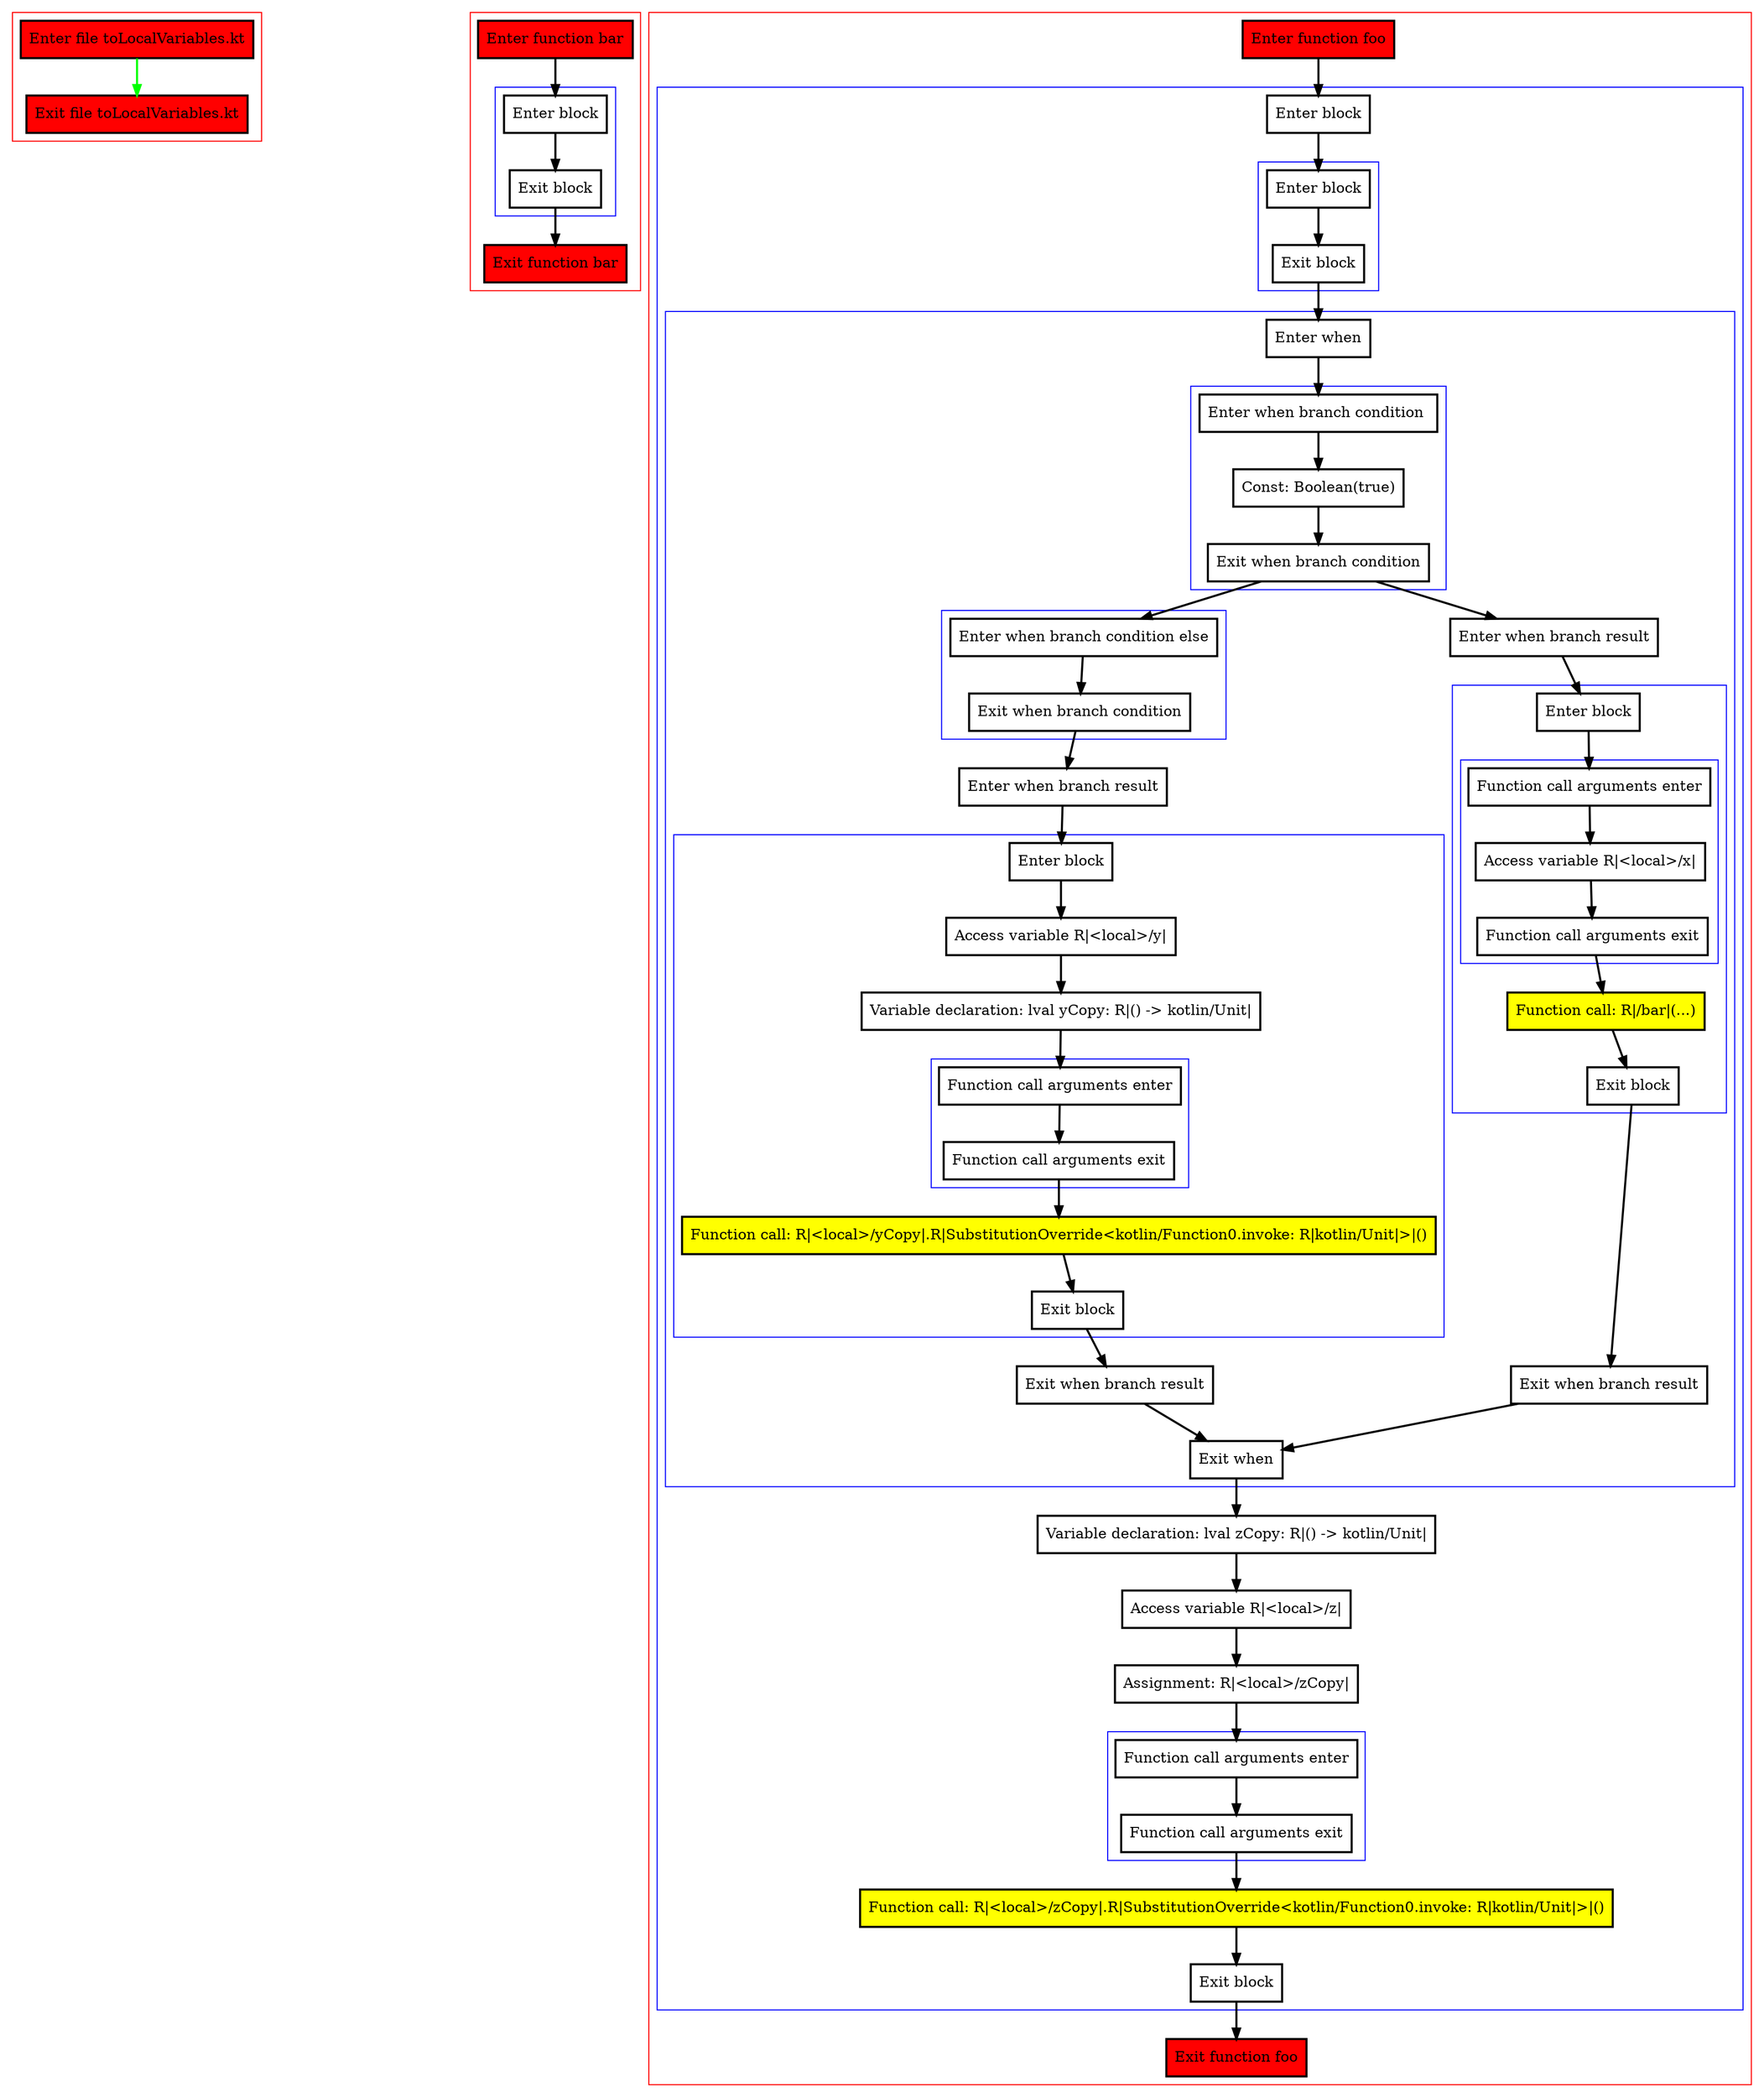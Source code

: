 digraph toLocalVariables_kt {
    graph [nodesep=3]
    node [shape=box penwidth=2]
    edge [penwidth=2]

    subgraph cluster_0 {
        color=red
        0 [label="Enter file toLocalVariables.kt" style="filled" fillcolor=red];
        1 [label="Exit file toLocalVariables.kt" style="filled" fillcolor=red];
    }
    0 -> {1} [color=green];

    subgraph cluster_1 {
        color=red
        2 [label="Enter function bar" style="filled" fillcolor=red];
        subgraph cluster_2 {
            color=blue
            3 [label="Enter block"];
            4 [label="Exit block"];
        }
        5 [label="Exit function bar" style="filled" fillcolor=red];
    }
    2 -> {3};
    3 -> {4};
    4 -> {5};

    subgraph cluster_3 {
        color=red
        6 [label="Enter function foo" style="filled" fillcolor=red];
        subgraph cluster_4 {
            color=blue
            7 [label="Enter block"];
            subgraph cluster_5 {
                color=blue
                8 [label="Enter block"];
                9 [label="Exit block"];
            }
            subgraph cluster_6 {
                color=blue
                10 [label="Enter when"];
                subgraph cluster_7 {
                    color=blue
                    11 [label="Enter when branch condition "];
                    12 [label="Const: Boolean(true)"];
                    13 [label="Exit when branch condition"];
                }
                subgraph cluster_8 {
                    color=blue
                    14 [label="Enter when branch condition else"];
                    15 [label="Exit when branch condition"];
                }
                16 [label="Enter when branch result"];
                subgraph cluster_9 {
                    color=blue
                    17 [label="Enter block"];
                    18 [label="Access variable R|<local>/y|"];
                    19 [label="Variable declaration: lval yCopy: R|() -> kotlin/Unit|"];
                    subgraph cluster_10 {
                        color=blue
                        20 [label="Function call arguments enter"];
                        21 [label="Function call arguments exit"];
                    }
                    22 [label="Function call: R|<local>/yCopy|.R|SubstitutionOverride<kotlin/Function0.invoke: R|kotlin/Unit|>|()" style="filled" fillcolor=yellow];
                    23 [label="Exit block"];
                }
                24 [label="Exit when branch result"];
                25 [label="Enter when branch result"];
                subgraph cluster_11 {
                    color=blue
                    26 [label="Enter block"];
                    subgraph cluster_12 {
                        color=blue
                        27 [label="Function call arguments enter"];
                        28 [label="Access variable R|<local>/x|"];
                        29 [label="Function call arguments exit"];
                    }
                    30 [label="Function call: R|/bar|(...)" style="filled" fillcolor=yellow];
                    31 [label="Exit block"];
                }
                32 [label="Exit when branch result"];
                33 [label="Exit when"];
            }
            34 [label="Variable declaration: lval zCopy: R|() -> kotlin/Unit|"];
            35 [label="Access variable R|<local>/z|"];
            36 [label="Assignment: R|<local>/zCopy|"];
            subgraph cluster_13 {
                color=blue
                37 [label="Function call arguments enter"];
                38 [label="Function call arguments exit"];
            }
            39 [label="Function call: R|<local>/zCopy|.R|SubstitutionOverride<kotlin/Function0.invoke: R|kotlin/Unit|>|()" style="filled" fillcolor=yellow];
            40 [label="Exit block"];
        }
        41 [label="Exit function foo" style="filled" fillcolor=red];
    }
    6 -> {7};
    7 -> {8};
    8 -> {9};
    9 -> {10};
    10 -> {11};
    11 -> {12};
    12 -> {13};
    13 -> {14 25};
    14 -> {15};
    15 -> {16};
    16 -> {17};
    17 -> {18};
    18 -> {19};
    19 -> {20};
    20 -> {21};
    21 -> {22};
    22 -> {23};
    23 -> {24};
    24 -> {33};
    25 -> {26};
    26 -> {27};
    27 -> {28};
    28 -> {29};
    29 -> {30};
    30 -> {31};
    31 -> {32};
    32 -> {33};
    33 -> {34};
    34 -> {35};
    35 -> {36};
    36 -> {37};
    37 -> {38};
    38 -> {39};
    39 -> {40};
    40 -> {41};

}
